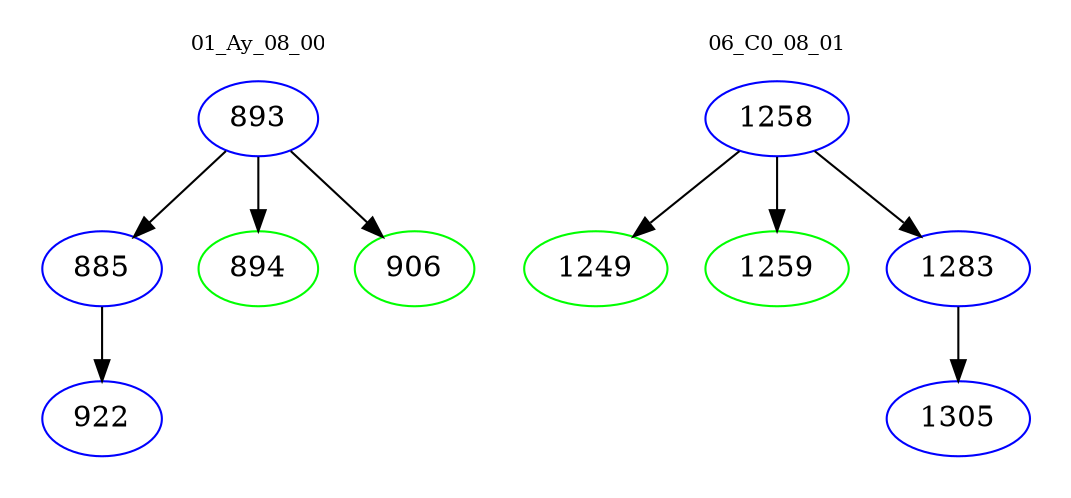 digraph{
subgraph cluster_0 {
color = white
label = "01_Ay_08_00";
fontsize=10;
T0_893 [label="893", color="blue"]
T0_893 -> T0_885 [color="black"]
T0_885 [label="885", color="blue"]
T0_885 -> T0_922 [color="black"]
T0_922 [label="922", color="blue"]
T0_893 -> T0_894 [color="black"]
T0_894 [label="894", color="green"]
T0_893 -> T0_906 [color="black"]
T0_906 [label="906", color="green"]
}
subgraph cluster_1 {
color = white
label = "06_C0_08_01";
fontsize=10;
T1_1258 [label="1258", color="blue"]
T1_1258 -> T1_1249 [color="black"]
T1_1249 [label="1249", color="green"]
T1_1258 -> T1_1259 [color="black"]
T1_1259 [label="1259", color="green"]
T1_1258 -> T1_1283 [color="black"]
T1_1283 [label="1283", color="blue"]
T1_1283 -> T1_1305 [color="black"]
T1_1305 [label="1305", color="blue"]
}
}
